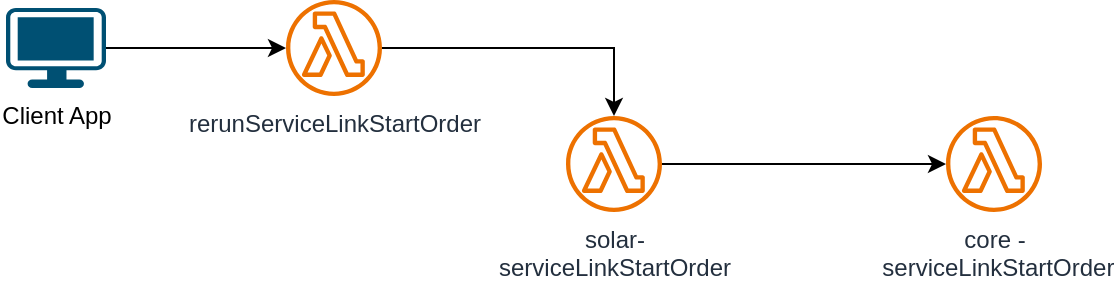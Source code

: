 <mxfile version="22.1.16" type="github">
  <diagram name="Página-1" id="w0aGWRTjO0ngxm0BI9Ul">
    <mxGraphModel dx="838" dy="752" grid="1" gridSize="10" guides="1" tooltips="1" connect="1" arrows="1" fold="1" page="1" pageScale="1" pageWidth="827" pageHeight="1169" math="0" shadow="0">
      <root>
        <mxCell id="0" />
        <mxCell id="1" parent="0" />
        <mxCell id="KNmCwUFWDGKhglCXric5-11" style="edgeStyle=orthogonalEdgeStyle;rounded=0;orthogonalLoop=1;jettySize=auto;html=1;" edge="1" parent="1" source="KNmCwUFWDGKhglCXric5-2" target="KNmCwUFWDGKhglCXric5-9">
          <mxGeometry relative="1" as="geometry" />
        </mxCell>
        <mxCell id="KNmCwUFWDGKhglCXric5-2" value="rerunServiceLinkStartOrder&lt;br&gt;" style="sketch=0;outlineConnect=0;fontColor=#232F3E;gradientColor=none;fillColor=#ED7100;strokeColor=none;dashed=0;verticalLabelPosition=bottom;verticalAlign=top;align=center;html=1;fontSize=12;fontStyle=0;aspect=fixed;pointerEvents=1;shape=mxgraph.aws4.lambda_function;" vertex="1" parent="1">
          <mxGeometry x="190" y="252" width="48" height="48" as="geometry" />
        </mxCell>
        <mxCell id="KNmCwUFWDGKhglCXric5-8" style="edgeStyle=orthogonalEdgeStyle;rounded=0;orthogonalLoop=1;jettySize=auto;html=1;" edge="1" parent="1" source="KNmCwUFWDGKhglCXric5-7" target="KNmCwUFWDGKhglCXric5-2">
          <mxGeometry relative="1" as="geometry" />
        </mxCell>
        <mxCell id="KNmCwUFWDGKhglCXric5-7" value="Client App&lt;br&gt;" style="points=[[0.03,0.03,0],[0.5,0,0],[0.97,0.03,0],[1,0.4,0],[0.97,0.745,0],[0.5,1,0],[0.03,0.745,0],[0,0.4,0]];verticalLabelPosition=bottom;sketch=0;html=1;verticalAlign=top;aspect=fixed;align=center;pointerEvents=1;shape=mxgraph.cisco19.workstation;fillColor=#005073;strokeColor=none;" vertex="1" parent="1">
          <mxGeometry x="50" y="256" width="50" height="40" as="geometry" />
        </mxCell>
        <mxCell id="KNmCwUFWDGKhglCXric5-12" style="edgeStyle=orthogonalEdgeStyle;rounded=0;orthogonalLoop=1;jettySize=auto;html=1;" edge="1" parent="1" source="KNmCwUFWDGKhglCXric5-9" target="KNmCwUFWDGKhglCXric5-10">
          <mxGeometry relative="1" as="geometry" />
        </mxCell>
        <mxCell id="KNmCwUFWDGKhglCXric5-9" value="solar-&lt;br&gt;serviceLinkStartOrder" style="sketch=0;outlineConnect=0;fontColor=#232F3E;gradientColor=none;fillColor=#ED7100;strokeColor=none;dashed=0;verticalLabelPosition=bottom;verticalAlign=top;align=center;html=1;fontSize=12;fontStyle=0;aspect=fixed;pointerEvents=1;shape=mxgraph.aws4.lambda_function;" vertex="1" parent="1">
          <mxGeometry x="330" y="310" width="48" height="48" as="geometry" />
        </mxCell>
        <mxCell id="KNmCwUFWDGKhglCXric5-10" value="core -&lt;br&gt;&amp;nbsp;serviceLinkStartOrder" style="sketch=0;outlineConnect=0;fontColor=#232F3E;gradientColor=none;fillColor=#ED7100;strokeColor=none;dashed=0;verticalLabelPosition=bottom;verticalAlign=top;align=center;html=1;fontSize=12;fontStyle=0;aspect=fixed;pointerEvents=1;shape=mxgraph.aws4.lambda_function;" vertex="1" parent="1">
          <mxGeometry x="520" y="310" width="48" height="48" as="geometry" />
        </mxCell>
      </root>
    </mxGraphModel>
  </diagram>
</mxfile>
